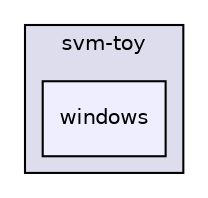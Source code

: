 digraph "libsvm/svm-toy/windows" {
  compound=true
  node [ fontsize="10", fontname="Helvetica"];
  edge [ labelfontsize="10", labelfontname="Helvetica"];
  subgraph clusterdir_10c80797785219e6c6560469a61bb950 {
    graph [ bgcolor="#ddddee", pencolor="black", label="svm-toy" fontname="Helvetica", fontsize="10", URL="dir_10c80797785219e6c6560469a61bb950.html"]
  dir_6322c6620948e63c97a9eabd520d2cd9 [shape=box, label="windows", style="filled", fillcolor="#eeeeff", pencolor="black", URL="dir_6322c6620948e63c97a9eabd520d2cd9.html"];
  }
}
